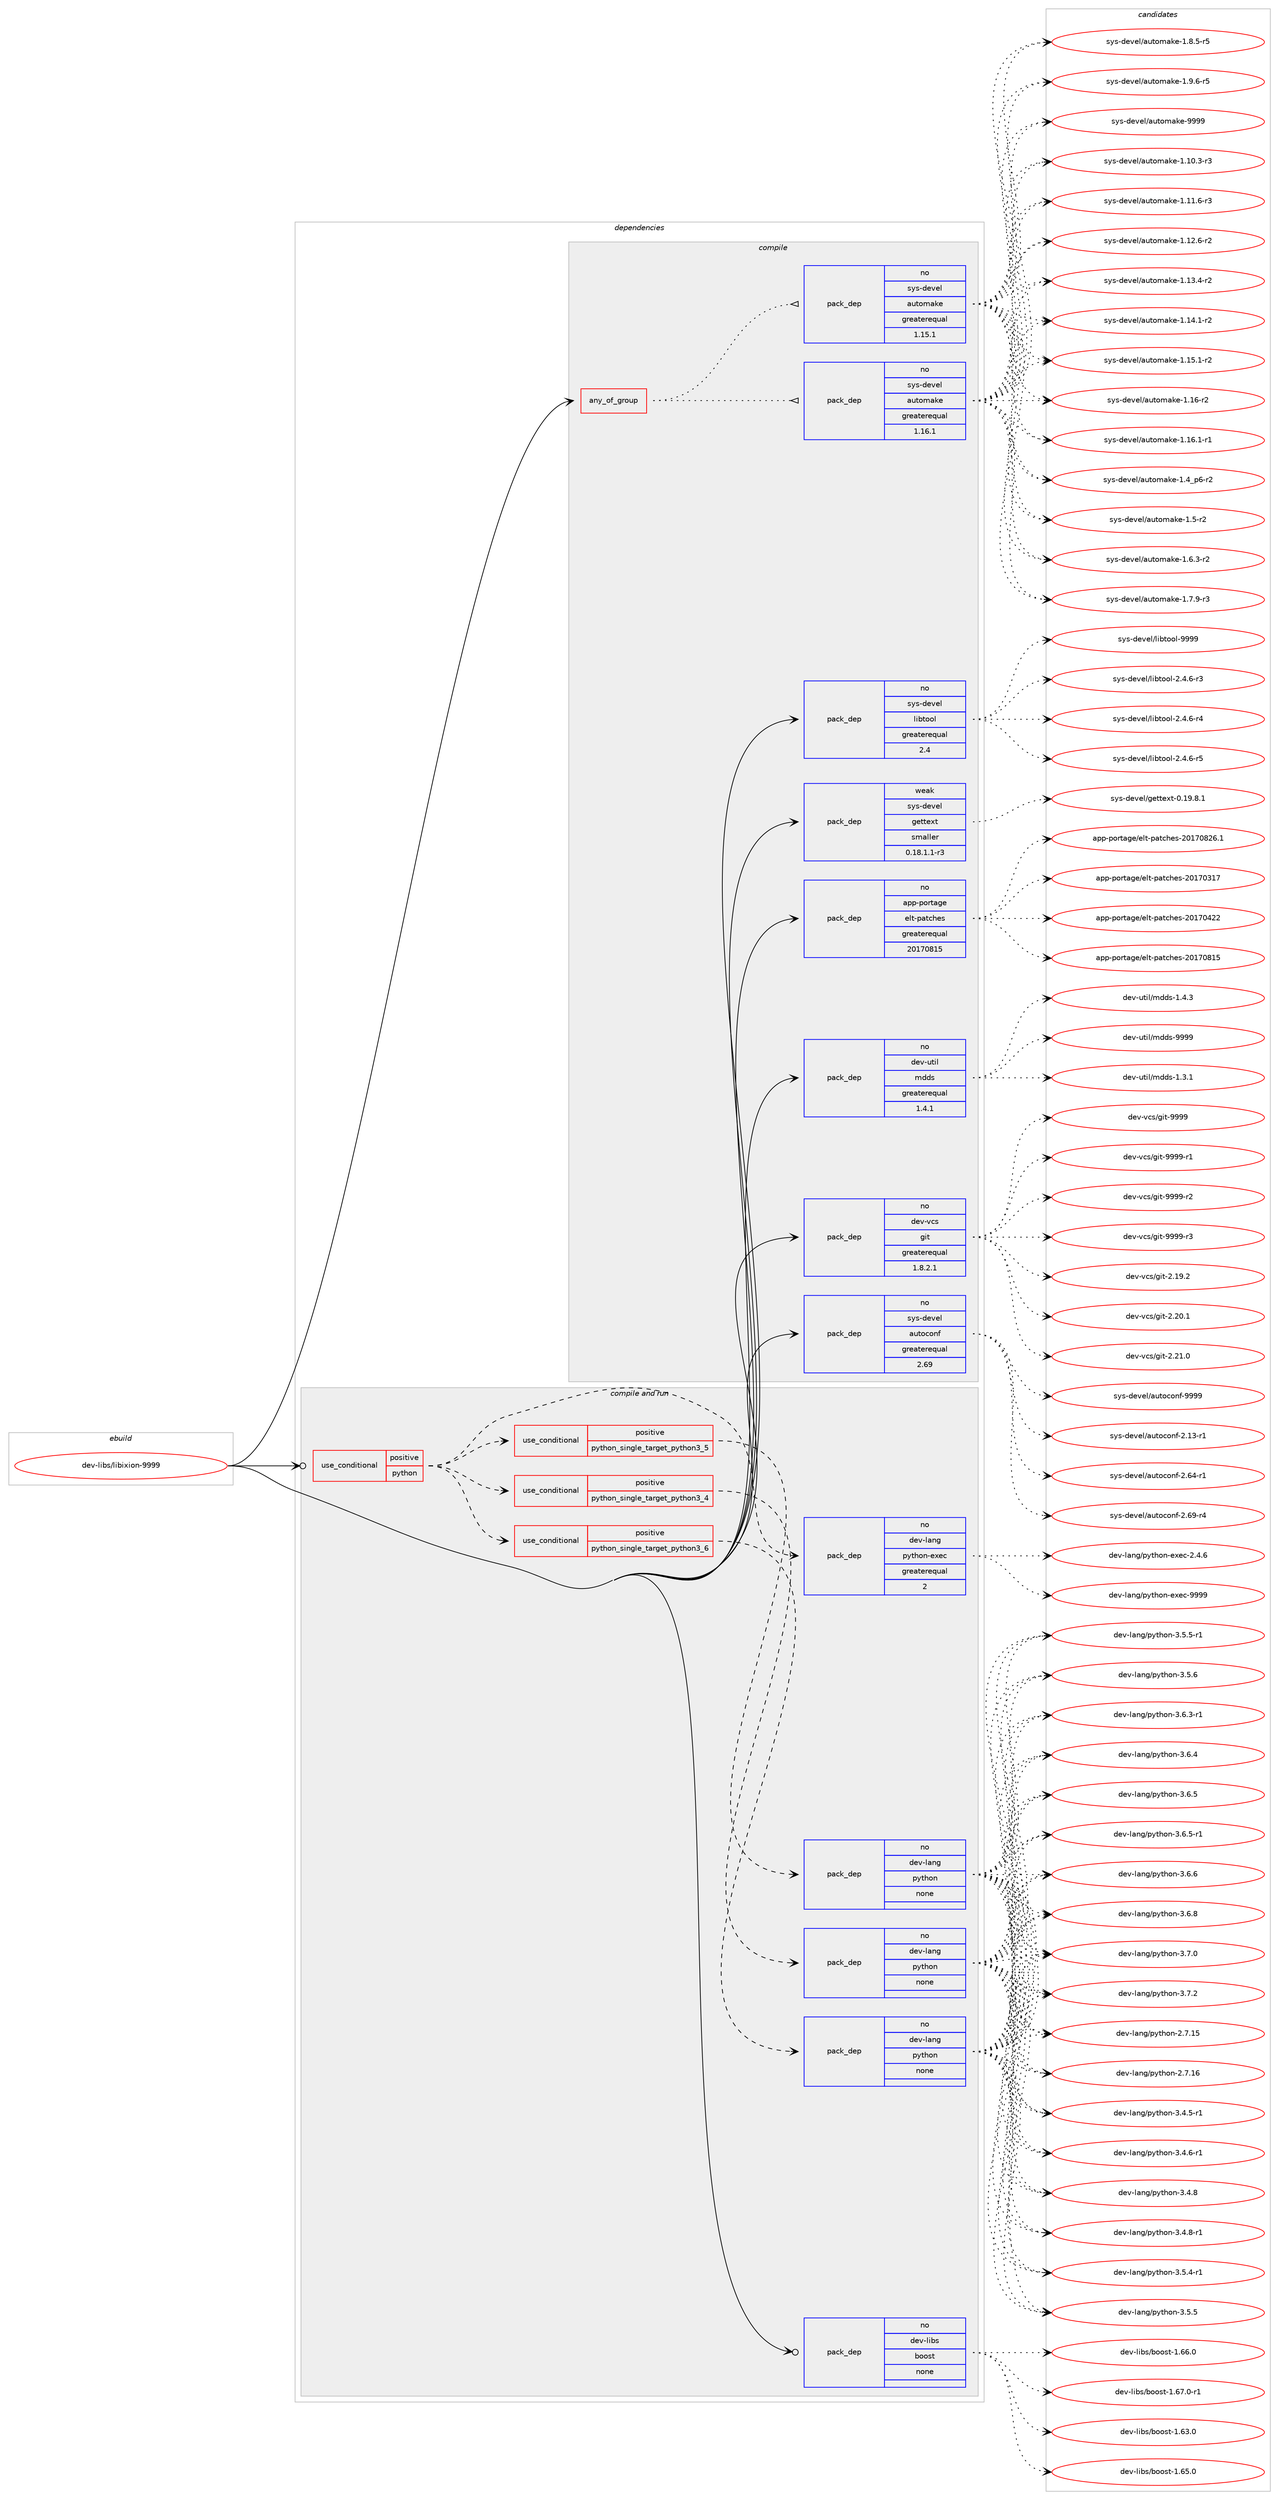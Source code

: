 digraph prolog {

# *************
# Graph options
# *************

newrank=true;
concentrate=true;
compound=true;
graph [rankdir=LR,fontname=Helvetica,fontsize=10,ranksep=1.5];#, ranksep=2.5, nodesep=0.2];
edge  [arrowhead=vee];
node  [fontname=Helvetica,fontsize=10];

# **********
# The ebuild
# **********

subgraph cluster_leftcol {
color=gray;
rank=same;
label=<<i>ebuild</i>>;
id [label="dev-libs/libixion-9999", color=red, width=4, href="../dev-libs/libixion-9999.svg"];
}

# ****************
# The dependencies
# ****************

subgraph cluster_midcol {
color=gray;
label=<<i>dependencies</i>>;
subgraph cluster_compile {
fillcolor="#eeeeee";
style=filled;
label=<<i>compile</i>>;
subgraph any22285 {
dependency1368619 [label=<<TABLE BORDER="0" CELLBORDER="1" CELLSPACING="0" CELLPADDING="4"><TR><TD CELLPADDING="10">any_of_group</TD></TR></TABLE>>, shape=none, color=red];subgraph pack979649 {
dependency1368620 [label=<<TABLE BORDER="0" CELLBORDER="1" CELLSPACING="0" CELLPADDING="4" WIDTH="220"><TR><TD ROWSPAN="6" CELLPADDING="30">pack_dep</TD></TR><TR><TD WIDTH="110">no</TD></TR><TR><TD>sys-devel</TD></TR><TR><TD>automake</TD></TR><TR><TD>greaterequal</TD></TR><TR><TD>1.16.1</TD></TR></TABLE>>, shape=none, color=blue];
}
dependency1368619:e -> dependency1368620:w [weight=20,style="dotted",arrowhead="oinv"];
subgraph pack979650 {
dependency1368621 [label=<<TABLE BORDER="0" CELLBORDER="1" CELLSPACING="0" CELLPADDING="4" WIDTH="220"><TR><TD ROWSPAN="6" CELLPADDING="30">pack_dep</TD></TR><TR><TD WIDTH="110">no</TD></TR><TR><TD>sys-devel</TD></TR><TR><TD>automake</TD></TR><TR><TD>greaterequal</TD></TR><TR><TD>1.15.1</TD></TR></TABLE>>, shape=none, color=blue];
}
dependency1368619:e -> dependency1368621:w [weight=20,style="dotted",arrowhead="oinv"];
}
id:e -> dependency1368619:w [weight=20,style="solid",arrowhead="vee"];
subgraph pack979651 {
dependency1368622 [label=<<TABLE BORDER="0" CELLBORDER="1" CELLSPACING="0" CELLPADDING="4" WIDTH="220"><TR><TD ROWSPAN="6" CELLPADDING="30">pack_dep</TD></TR><TR><TD WIDTH="110">no</TD></TR><TR><TD>app-portage</TD></TR><TR><TD>elt-patches</TD></TR><TR><TD>greaterequal</TD></TR><TR><TD>20170815</TD></TR></TABLE>>, shape=none, color=blue];
}
id:e -> dependency1368622:w [weight=20,style="solid",arrowhead="vee"];
subgraph pack979652 {
dependency1368623 [label=<<TABLE BORDER="0" CELLBORDER="1" CELLSPACING="0" CELLPADDING="4" WIDTH="220"><TR><TD ROWSPAN="6" CELLPADDING="30">pack_dep</TD></TR><TR><TD WIDTH="110">no</TD></TR><TR><TD>dev-util</TD></TR><TR><TD>mdds</TD></TR><TR><TD>greaterequal</TD></TR><TR><TD>1.4.1</TD></TR></TABLE>>, shape=none, color=blue];
}
id:e -> dependency1368623:w [weight=20,style="solid",arrowhead="vee"];
subgraph pack979653 {
dependency1368624 [label=<<TABLE BORDER="0" CELLBORDER="1" CELLSPACING="0" CELLPADDING="4" WIDTH="220"><TR><TD ROWSPAN="6" CELLPADDING="30">pack_dep</TD></TR><TR><TD WIDTH="110">no</TD></TR><TR><TD>dev-vcs</TD></TR><TR><TD>git</TD></TR><TR><TD>greaterequal</TD></TR><TR><TD>1.8.2.1</TD></TR></TABLE>>, shape=none, color=blue];
}
id:e -> dependency1368624:w [weight=20,style="solid",arrowhead="vee"];
subgraph pack979654 {
dependency1368625 [label=<<TABLE BORDER="0" CELLBORDER="1" CELLSPACING="0" CELLPADDING="4" WIDTH="220"><TR><TD ROWSPAN="6" CELLPADDING="30">pack_dep</TD></TR><TR><TD WIDTH="110">no</TD></TR><TR><TD>sys-devel</TD></TR><TR><TD>autoconf</TD></TR><TR><TD>greaterequal</TD></TR><TR><TD>2.69</TD></TR></TABLE>>, shape=none, color=blue];
}
id:e -> dependency1368625:w [weight=20,style="solid",arrowhead="vee"];
subgraph pack979655 {
dependency1368626 [label=<<TABLE BORDER="0" CELLBORDER="1" CELLSPACING="0" CELLPADDING="4" WIDTH="220"><TR><TD ROWSPAN="6" CELLPADDING="30">pack_dep</TD></TR><TR><TD WIDTH="110">no</TD></TR><TR><TD>sys-devel</TD></TR><TR><TD>libtool</TD></TR><TR><TD>greaterequal</TD></TR><TR><TD>2.4</TD></TR></TABLE>>, shape=none, color=blue];
}
id:e -> dependency1368626:w [weight=20,style="solid",arrowhead="vee"];
subgraph pack979656 {
dependency1368627 [label=<<TABLE BORDER="0" CELLBORDER="1" CELLSPACING="0" CELLPADDING="4" WIDTH="220"><TR><TD ROWSPAN="6" CELLPADDING="30">pack_dep</TD></TR><TR><TD WIDTH="110">weak</TD></TR><TR><TD>sys-devel</TD></TR><TR><TD>gettext</TD></TR><TR><TD>smaller</TD></TR><TR><TD>0.18.1.1-r3</TD></TR></TABLE>>, shape=none, color=blue];
}
id:e -> dependency1368627:w [weight=20,style="solid",arrowhead="vee"];
}
subgraph cluster_compileandrun {
fillcolor="#eeeeee";
style=filled;
label=<<i>compile and run</i>>;
subgraph cond366123 {
dependency1368628 [label=<<TABLE BORDER="0" CELLBORDER="1" CELLSPACING="0" CELLPADDING="4"><TR><TD ROWSPAN="3" CELLPADDING="10">use_conditional</TD></TR><TR><TD>positive</TD></TR><TR><TD>python</TD></TR></TABLE>>, shape=none, color=red];
subgraph cond366124 {
dependency1368629 [label=<<TABLE BORDER="0" CELLBORDER="1" CELLSPACING="0" CELLPADDING="4"><TR><TD ROWSPAN="3" CELLPADDING="10">use_conditional</TD></TR><TR><TD>positive</TD></TR><TR><TD>python_single_target_python3_4</TD></TR></TABLE>>, shape=none, color=red];
subgraph pack979657 {
dependency1368630 [label=<<TABLE BORDER="0" CELLBORDER="1" CELLSPACING="0" CELLPADDING="4" WIDTH="220"><TR><TD ROWSPAN="6" CELLPADDING="30">pack_dep</TD></TR><TR><TD WIDTH="110">no</TD></TR><TR><TD>dev-lang</TD></TR><TR><TD>python</TD></TR><TR><TD>none</TD></TR><TR><TD></TD></TR></TABLE>>, shape=none, color=blue];
}
dependency1368629:e -> dependency1368630:w [weight=20,style="dashed",arrowhead="vee"];
}
dependency1368628:e -> dependency1368629:w [weight=20,style="dashed",arrowhead="vee"];
subgraph cond366125 {
dependency1368631 [label=<<TABLE BORDER="0" CELLBORDER="1" CELLSPACING="0" CELLPADDING="4"><TR><TD ROWSPAN="3" CELLPADDING="10">use_conditional</TD></TR><TR><TD>positive</TD></TR><TR><TD>python_single_target_python3_5</TD></TR></TABLE>>, shape=none, color=red];
subgraph pack979658 {
dependency1368632 [label=<<TABLE BORDER="0" CELLBORDER="1" CELLSPACING="0" CELLPADDING="4" WIDTH="220"><TR><TD ROWSPAN="6" CELLPADDING="30">pack_dep</TD></TR><TR><TD WIDTH="110">no</TD></TR><TR><TD>dev-lang</TD></TR><TR><TD>python</TD></TR><TR><TD>none</TD></TR><TR><TD></TD></TR></TABLE>>, shape=none, color=blue];
}
dependency1368631:e -> dependency1368632:w [weight=20,style="dashed",arrowhead="vee"];
}
dependency1368628:e -> dependency1368631:w [weight=20,style="dashed",arrowhead="vee"];
subgraph cond366126 {
dependency1368633 [label=<<TABLE BORDER="0" CELLBORDER="1" CELLSPACING="0" CELLPADDING="4"><TR><TD ROWSPAN="3" CELLPADDING="10">use_conditional</TD></TR><TR><TD>positive</TD></TR><TR><TD>python_single_target_python3_6</TD></TR></TABLE>>, shape=none, color=red];
subgraph pack979659 {
dependency1368634 [label=<<TABLE BORDER="0" CELLBORDER="1" CELLSPACING="0" CELLPADDING="4" WIDTH="220"><TR><TD ROWSPAN="6" CELLPADDING="30">pack_dep</TD></TR><TR><TD WIDTH="110">no</TD></TR><TR><TD>dev-lang</TD></TR><TR><TD>python</TD></TR><TR><TD>none</TD></TR><TR><TD></TD></TR></TABLE>>, shape=none, color=blue];
}
dependency1368633:e -> dependency1368634:w [weight=20,style="dashed",arrowhead="vee"];
}
dependency1368628:e -> dependency1368633:w [weight=20,style="dashed",arrowhead="vee"];
subgraph pack979660 {
dependency1368635 [label=<<TABLE BORDER="0" CELLBORDER="1" CELLSPACING="0" CELLPADDING="4" WIDTH="220"><TR><TD ROWSPAN="6" CELLPADDING="30">pack_dep</TD></TR><TR><TD WIDTH="110">no</TD></TR><TR><TD>dev-lang</TD></TR><TR><TD>python-exec</TD></TR><TR><TD>greaterequal</TD></TR><TR><TD>2</TD></TR></TABLE>>, shape=none, color=blue];
}
dependency1368628:e -> dependency1368635:w [weight=20,style="dashed",arrowhead="vee"];
}
id:e -> dependency1368628:w [weight=20,style="solid",arrowhead="odotvee"];
subgraph pack979661 {
dependency1368636 [label=<<TABLE BORDER="0" CELLBORDER="1" CELLSPACING="0" CELLPADDING="4" WIDTH="220"><TR><TD ROWSPAN="6" CELLPADDING="30">pack_dep</TD></TR><TR><TD WIDTH="110">no</TD></TR><TR><TD>dev-libs</TD></TR><TR><TD>boost</TD></TR><TR><TD>none</TD></TR><TR><TD></TD></TR></TABLE>>, shape=none, color=blue];
}
id:e -> dependency1368636:w [weight=20,style="solid",arrowhead="odotvee"];
}
subgraph cluster_run {
fillcolor="#eeeeee";
style=filled;
label=<<i>run</i>>;
}
}

# **************
# The candidates
# **************

subgraph cluster_choices {
rank=same;
color=gray;
label=<<i>candidates</i>>;

subgraph choice979649 {
color=black;
nodesep=1;
choice11512111545100101118101108479711711611110997107101454946494846514511451 [label="sys-devel/automake-1.10.3-r3", color=red, width=4,href="../sys-devel/automake-1.10.3-r3.svg"];
choice11512111545100101118101108479711711611110997107101454946494946544511451 [label="sys-devel/automake-1.11.6-r3", color=red, width=4,href="../sys-devel/automake-1.11.6-r3.svg"];
choice11512111545100101118101108479711711611110997107101454946495046544511450 [label="sys-devel/automake-1.12.6-r2", color=red, width=4,href="../sys-devel/automake-1.12.6-r2.svg"];
choice11512111545100101118101108479711711611110997107101454946495146524511450 [label="sys-devel/automake-1.13.4-r2", color=red, width=4,href="../sys-devel/automake-1.13.4-r2.svg"];
choice11512111545100101118101108479711711611110997107101454946495246494511450 [label="sys-devel/automake-1.14.1-r2", color=red, width=4,href="../sys-devel/automake-1.14.1-r2.svg"];
choice11512111545100101118101108479711711611110997107101454946495346494511450 [label="sys-devel/automake-1.15.1-r2", color=red, width=4,href="../sys-devel/automake-1.15.1-r2.svg"];
choice1151211154510010111810110847971171161111099710710145494649544511450 [label="sys-devel/automake-1.16-r2", color=red, width=4,href="../sys-devel/automake-1.16-r2.svg"];
choice11512111545100101118101108479711711611110997107101454946495446494511449 [label="sys-devel/automake-1.16.1-r1", color=red, width=4,href="../sys-devel/automake-1.16.1-r1.svg"];
choice115121115451001011181011084797117116111109971071014549465295112544511450 [label="sys-devel/automake-1.4_p6-r2", color=red, width=4,href="../sys-devel/automake-1.4_p6-r2.svg"];
choice11512111545100101118101108479711711611110997107101454946534511450 [label="sys-devel/automake-1.5-r2", color=red, width=4,href="../sys-devel/automake-1.5-r2.svg"];
choice115121115451001011181011084797117116111109971071014549465446514511450 [label="sys-devel/automake-1.6.3-r2", color=red, width=4,href="../sys-devel/automake-1.6.3-r2.svg"];
choice115121115451001011181011084797117116111109971071014549465546574511451 [label="sys-devel/automake-1.7.9-r3", color=red, width=4,href="../sys-devel/automake-1.7.9-r3.svg"];
choice115121115451001011181011084797117116111109971071014549465646534511453 [label="sys-devel/automake-1.8.5-r5", color=red, width=4,href="../sys-devel/automake-1.8.5-r5.svg"];
choice115121115451001011181011084797117116111109971071014549465746544511453 [label="sys-devel/automake-1.9.6-r5", color=red, width=4,href="../sys-devel/automake-1.9.6-r5.svg"];
choice115121115451001011181011084797117116111109971071014557575757 [label="sys-devel/automake-9999", color=red, width=4,href="../sys-devel/automake-9999.svg"];
dependency1368620:e -> choice11512111545100101118101108479711711611110997107101454946494846514511451:w [style=dotted,weight="100"];
dependency1368620:e -> choice11512111545100101118101108479711711611110997107101454946494946544511451:w [style=dotted,weight="100"];
dependency1368620:e -> choice11512111545100101118101108479711711611110997107101454946495046544511450:w [style=dotted,weight="100"];
dependency1368620:e -> choice11512111545100101118101108479711711611110997107101454946495146524511450:w [style=dotted,weight="100"];
dependency1368620:e -> choice11512111545100101118101108479711711611110997107101454946495246494511450:w [style=dotted,weight="100"];
dependency1368620:e -> choice11512111545100101118101108479711711611110997107101454946495346494511450:w [style=dotted,weight="100"];
dependency1368620:e -> choice1151211154510010111810110847971171161111099710710145494649544511450:w [style=dotted,weight="100"];
dependency1368620:e -> choice11512111545100101118101108479711711611110997107101454946495446494511449:w [style=dotted,weight="100"];
dependency1368620:e -> choice115121115451001011181011084797117116111109971071014549465295112544511450:w [style=dotted,weight="100"];
dependency1368620:e -> choice11512111545100101118101108479711711611110997107101454946534511450:w [style=dotted,weight="100"];
dependency1368620:e -> choice115121115451001011181011084797117116111109971071014549465446514511450:w [style=dotted,weight="100"];
dependency1368620:e -> choice115121115451001011181011084797117116111109971071014549465546574511451:w [style=dotted,weight="100"];
dependency1368620:e -> choice115121115451001011181011084797117116111109971071014549465646534511453:w [style=dotted,weight="100"];
dependency1368620:e -> choice115121115451001011181011084797117116111109971071014549465746544511453:w [style=dotted,weight="100"];
dependency1368620:e -> choice115121115451001011181011084797117116111109971071014557575757:w [style=dotted,weight="100"];
}
subgraph choice979650 {
color=black;
nodesep=1;
choice11512111545100101118101108479711711611110997107101454946494846514511451 [label="sys-devel/automake-1.10.3-r3", color=red, width=4,href="../sys-devel/automake-1.10.3-r3.svg"];
choice11512111545100101118101108479711711611110997107101454946494946544511451 [label="sys-devel/automake-1.11.6-r3", color=red, width=4,href="../sys-devel/automake-1.11.6-r3.svg"];
choice11512111545100101118101108479711711611110997107101454946495046544511450 [label="sys-devel/automake-1.12.6-r2", color=red, width=4,href="../sys-devel/automake-1.12.6-r2.svg"];
choice11512111545100101118101108479711711611110997107101454946495146524511450 [label="sys-devel/automake-1.13.4-r2", color=red, width=4,href="../sys-devel/automake-1.13.4-r2.svg"];
choice11512111545100101118101108479711711611110997107101454946495246494511450 [label="sys-devel/automake-1.14.1-r2", color=red, width=4,href="../sys-devel/automake-1.14.1-r2.svg"];
choice11512111545100101118101108479711711611110997107101454946495346494511450 [label="sys-devel/automake-1.15.1-r2", color=red, width=4,href="../sys-devel/automake-1.15.1-r2.svg"];
choice1151211154510010111810110847971171161111099710710145494649544511450 [label="sys-devel/automake-1.16-r2", color=red, width=4,href="../sys-devel/automake-1.16-r2.svg"];
choice11512111545100101118101108479711711611110997107101454946495446494511449 [label="sys-devel/automake-1.16.1-r1", color=red, width=4,href="../sys-devel/automake-1.16.1-r1.svg"];
choice115121115451001011181011084797117116111109971071014549465295112544511450 [label="sys-devel/automake-1.4_p6-r2", color=red, width=4,href="../sys-devel/automake-1.4_p6-r2.svg"];
choice11512111545100101118101108479711711611110997107101454946534511450 [label="sys-devel/automake-1.5-r2", color=red, width=4,href="../sys-devel/automake-1.5-r2.svg"];
choice115121115451001011181011084797117116111109971071014549465446514511450 [label="sys-devel/automake-1.6.3-r2", color=red, width=4,href="../sys-devel/automake-1.6.3-r2.svg"];
choice115121115451001011181011084797117116111109971071014549465546574511451 [label="sys-devel/automake-1.7.9-r3", color=red, width=4,href="../sys-devel/automake-1.7.9-r3.svg"];
choice115121115451001011181011084797117116111109971071014549465646534511453 [label="sys-devel/automake-1.8.5-r5", color=red, width=4,href="../sys-devel/automake-1.8.5-r5.svg"];
choice115121115451001011181011084797117116111109971071014549465746544511453 [label="sys-devel/automake-1.9.6-r5", color=red, width=4,href="../sys-devel/automake-1.9.6-r5.svg"];
choice115121115451001011181011084797117116111109971071014557575757 [label="sys-devel/automake-9999", color=red, width=4,href="../sys-devel/automake-9999.svg"];
dependency1368621:e -> choice11512111545100101118101108479711711611110997107101454946494846514511451:w [style=dotted,weight="100"];
dependency1368621:e -> choice11512111545100101118101108479711711611110997107101454946494946544511451:w [style=dotted,weight="100"];
dependency1368621:e -> choice11512111545100101118101108479711711611110997107101454946495046544511450:w [style=dotted,weight="100"];
dependency1368621:e -> choice11512111545100101118101108479711711611110997107101454946495146524511450:w [style=dotted,weight="100"];
dependency1368621:e -> choice11512111545100101118101108479711711611110997107101454946495246494511450:w [style=dotted,weight="100"];
dependency1368621:e -> choice11512111545100101118101108479711711611110997107101454946495346494511450:w [style=dotted,weight="100"];
dependency1368621:e -> choice1151211154510010111810110847971171161111099710710145494649544511450:w [style=dotted,weight="100"];
dependency1368621:e -> choice11512111545100101118101108479711711611110997107101454946495446494511449:w [style=dotted,weight="100"];
dependency1368621:e -> choice115121115451001011181011084797117116111109971071014549465295112544511450:w [style=dotted,weight="100"];
dependency1368621:e -> choice11512111545100101118101108479711711611110997107101454946534511450:w [style=dotted,weight="100"];
dependency1368621:e -> choice115121115451001011181011084797117116111109971071014549465446514511450:w [style=dotted,weight="100"];
dependency1368621:e -> choice115121115451001011181011084797117116111109971071014549465546574511451:w [style=dotted,weight="100"];
dependency1368621:e -> choice115121115451001011181011084797117116111109971071014549465646534511453:w [style=dotted,weight="100"];
dependency1368621:e -> choice115121115451001011181011084797117116111109971071014549465746544511453:w [style=dotted,weight="100"];
dependency1368621:e -> choice115121115451001011181011084797117116111109971071014557575757:w [style=dotted,weight="100"];
}
subgraph choice979651 {
color=black;
nodesep=1;
choice97112112451121111141169710310147101108116451129711699104101115455048495548514955 [label="app-portage/elt-patches-20170317", color=red, width=4,href="../app-portage/elt-patches-20170317.svg"];
choice97112112451121111141169710310147101108116451129711699104101115455048495548525050 [label="app-portage/elt-patches-20170422", color=red, width=4,href="../app-portage/elt-patches-20170422.svg"];
choice97112112451121111141169710310147101108116451129711699104101115455048495548564953 [label="app-portage/elt-patches-20170815", color=red, width=4,href="../app-portage/elt-patches-20170815.svg"];
choice971121124511211111411697103101471011081164511297116991041011154550484955485650544649 [label="app-portage/elt-patches-20170826.1", color=red, width=4,href="../app-portage/elt-patches-20170826.1.svg"];
dependency1368622:e -> choice97112112451121111141169710310147101108116451129711699104101115455048495548514955:w [style=dotted,weight="100"];
dependency1368622:e -> choice97112112451121111141169710310147101108116451129711699104101115455048495548525050:w [style=dotted,weight="100"];
dependency1368622:e -> choice97112112451121111141169710310147101108116451129711699104101115455048495548564953:w [style=dotted,weight="100"];
dependency1368622:e -> choice971121124511211111411697103101471011081164511297116991041011154550484955485650544649:w [style=dotted,weight="100"];
}
subgraph choice979652 {
color=black;
nodesep=1;
choice1001011184511711610510847109100100115454946514649 [label="dev-util/mdds-1.3.1", color=red, width=4,href="../dev-util/mdds-1.3.1.svg"];
choice1001011184511711610510847109100100115454946524651 [label="dev-util/mdds-1.4.3", color=red, width=4,href="../dev-util/mdds-1.4.3.svg"];
choice10010111845117116105108471091001001154557575757 [label="dev-util/mdds-9999", color=red, width=4,href="../dev-util/mdds-9999.svg"];
dependency1368623:e -> choice1001011184511711610510847109100100115454946514649:w [style=dotted,weight="100"];
dependency1368623:e -> choice1001011184511711610510847109100100115454946524651:w [style=dotted,weight="100"];
dependency1368623:e -> choice10010111845117116105108471091001001154557575757:w [style=dotted,weight="100"];
}
subgraph choice979653 {
color=black;
nodesep=1;
choice10010111845118991154710310511645504649574650 [label="dev-vcs/git-2.19.2", color=red, width=4,href="../dev-vcs/git-2.19.2.svg"];
choice10010111845118991154710310511645504650484649 [label="dev-vcs/git-2.20.1", color=red, width=4,href="../dev-vcs/git-2.20.1.svg"];
choice10010111845118991154710310511645504650494648 [label="dev-vcs/git-2.21.0", color=red, width=4,href="../dev-vcs/git-2.21.0.svg"];
choice1001011184511899115471031051164557575757 [label="dev-vcs/git-9999", color=red, width=4,href="../dev-vcs/git-9999.svg"];
choice10010111845118991154710310511645575757574511449 [label="dev-vcs/git-9999-r1", color=red, width=4,href="../dev-vcs/git-9999-r1.svg"];
choice10010111845118991154710310511645575757574511450 [label="dev-vcs/git-9999-r2", color=red, width=4,href="../dev-vcs/git-9999-r2.svg"];
choice10010111845118991154710310511645575757574511451 [label="dev-vcs/git-9999-r3", color=red, width=4,href="../dev-vcs/git-9999-r3.svg"];
dependency1368624:e -> choice10010111845118991154710310511645504649574650:w [style=dotted,weight="100"];
dependency1368624:e -> choice10010111845118991154710310511645504650484649:w [style=dotted,weight="100"];
dependency1368624:e -> choice10010111845118991154710310511645504650494648:w [style=dotted,weight="100"];
dependency1368624:e -> choice1001011184511899115471031051164557575757:w [style=dotted,weight="100"];
dependency1368624:e -> choice10010111845118991154710310511645575757574511449:w [style=dotted,weight="100"];
dependency1368624:e -> choice10010111845118991154710310511645575757574511450:w [style=dotted,weight="100"];
dependency1368624:e -> choice10010111845118991154710310511645575757574511451:w [style=dotted,weight="100"];
}
subgraph choice979654 {
color=black;
nodesep=1;
choice1151211154510010111810110847971171161119911111010245504649514511449 [label="sys-devel/autoconf-2.13-r1", color=red, width=4,href="../sys-devel/autoconf-2.13-r1.svg"];
choice1151211154510010111810110847971171161119911111010245504654524511449 [label="sys-devel/autoconf-2.64-r1", color=red, width=4,href="../sys-devel/autoconf-2.64-r1.svg"];
choice1151211154510010111810110847971171161119911111010245504654574511452 [label="sys-devel/autoconf-2.69-r4", color=red, width=4,href="../sys-devel/autoconf-2.69-r4.svg"];
choice115121115451001011181011084797117116111991111101024557575757 [label="sys-devel/autoconf-9999", color=red, width=4,href="../sys-devel/autoconf-9999.svg"];
dependency1368625:e -> choice1151211154510010111810110847971171161119911111010245504649514511449:w [style=dotted,weight="100"];
dependency1368625:e -> choice1151211154510010111810110847971171161119911111010245504654524511449:w [style=dotted,weight="100"];
dependency1368625:e -> choice1151211154510010111810110847971171161119911111010245504654574511452:w [style=dotted,weight="100"];
dependency1368625:e -> choice115121115451001011181011084797117116111991111101024557575757:w [style=dotted,weight="100"];
}
subgraph choice979655 {
color=black;
nodesep=1;
choice1151211154510010111810110847108105981161111111084550465246544511451 [label="sys-devel/libtool-2.4.6-r3", color=red, width=4,href="../sys-devel/libtool-2.4.6-r3.svg"];
choice1151211154510010111810110847108105981161111111084550465246544511452 [label="sys-devel/libtool-2.4.6-r4", color=red, width=4,href="../sys-devel/libtool-2.4.6-r4.svg"];
choice1151211154510010111810110847108105981161111111084550465246544511453 [label="sys-devel/libtool-2.4.6-r5", color=red, width=4,href="../sys-devel/libtool-2.4.6-r5.svg"];
choice1151211154510010111810110847108105981161111111084557575757 [label="sys-devel/libtool-9999", color=red, width=4,href="../sys-devel/libtool-9999.svg"];
dependency1368626:e -> choice1151211154510010111810110847108105981161111111084550465246544511451:w [style=dotted,weight="100"];
dependency1368626:e -> choice1151211154510010111810110847108105981161111111084550465246544511452:w [style=dotted,weight="100"];
dependency1368626:e -> choice1151211154510010111810110847108105981161111111084550465246544511453:w [style=dotted,weight="100"];
dependency1368626:e -> choice1151211154510010111810110847108105981161111111084557575757:w [style=dotted,weight="100"];
}
subgraph choice979656 {
color=black;
nodesep=1;
choice1151211154510010111810110847103101116116101120116454846495746564649 [label="sys-devel/gettext-0.19.8.1", color=red, width=4,href="../sys-devel/gettext-0.19.8.1.svg"];
dependency1368627:e -> choice1151211154510010111810110847103101116116101120116454846495746564649:w [style=dotted,weight="100"];
}
subgraph choice979657 {
color=black;
nodesep=1;
choice10010111845108971101034711212111610411111045504655464953 [label="dev-lang/python-2.7.15", color=red, width=4,href="../dev-lang/python-2.7.15.svg"];
choice10010111845108971101034711212111610411111045504655464954 [label="dev-lang/python-2.7.16", color=red, width=4,href="../dev-lang/python-2.7.16.svg"];
choice1001011184510897110103471121211161041111104551465246534511449 [label="dev-lang/python-3.4.5-r1", color=red, width=4,href="../dev-lang/python-3.4.5-r1.svg"];
choice1001011184510897110103471121211161041111104551465246544511449 [label="dev-lang/python-3.4.6-r1", color=red, width=4,href="../dev-lang/python-3.4.6-r1.svg"];
choice100101118451089711010347112121116104111110455146524656 [label="dev-lang/python-3.4.8", color=red, width=4,href="../dev-lang/python-3.4.8.svg"];
choice1001011184510897110103471121211161041111104551465246564511449 [label="dev-lang/python-3.4.8-r1", color=red, width=4,href="../dev-lang/python-3.4.8-r1.svg"];
choice1001011184510897110103471121211161041111104551465346524511449 [label="dev-lang/python-3.5.4-r1", color=red, width=4,href="../dev-lang/python-3.5.4-r1.svg"];
choice100101118451089711010347112121116104111110455146534653 [label="dev-lang/python-3.5.5", color=red, width=4,href="../dev-lang/python-3.5.5.svg"];
choice1001011184510897110103471121211161041111104551465346534511449 [label="dev-lang/python-3.5.5-r1", color=red, width=4,href="../dev-lang/python-3.5.5-r1.svg"];
choice100101118451089711010347112121116104111110455146534654 [label="dev-lang/python-3.5.6", color=red, width=4,href="../dev-lang/python-3.5.6.svg"];
choice1001011184510897110103471121211161041111104551465446514511449 [label="dev-lang/python-3.6.3-r1", color=red, width=4,href="../dev-lang/python-3.6.3-r1.svg"];
choice100101118451089711010347112121116104111110455146544652 [label="dev-lang/python-3.6.4", color=red, width=4,href="../dev-lang/python-3.6.4.svg"];
choice100101118451089711010347112121116104111110455146544653 [label="dev-lang/python-3.6.5", color=red, width=4,href="../dev-lang/python-3.6.5.svg"];
choice1001011184510897110103471121211161041111104551465446534511449 [label="dev-lang/python-3.6.5-r1", color=red, width=4,href="../dev-lang/python-3.6.5-r1.svg"];
choice100101118451089711010347112121116104111110455146544654 [label="dev-lang/python-3.6.6", color=red, width=4,href="../dev-lang/python-3.6.6.svg"];
choice100101118451089711010347112121116104111110455146544656 [label="dev-lang/python-3.6.8", color=red, width=4,href="../dev-lang/python-3.6.8.svg"];
choice100101118451089711010347112121116104111110455146554648 [label="dev-lang/python-3.7.0", color=red, width=4,href="../dev-lang/python-3.7.0.svg"];
choice100101118451089711010347112121116104111110455146554650 [label="dev-lang/python-3.7.2", color=red, width=4,href="../dev-lang/python-3.7.2.svg"];
dependency1368630:e -> choice10010111845108971101034711212111610411111045504655464953:w [style=dotted,weight="100"];
dependency1368630:e -> choice10010111845108971101034711212111610411111045504655464954:w [style=dotted,weight="100"];
dependency1368630:e -> choice1001011184510897110103471121211161041111104551465246534511449:w [style=dotted,weight="100"];
dependency1368630:e -> choice1001011184510897110103471121211161041111104551465246544511449:w [style=dotted,weight="100"];
dependency1368630:e -> choice100101118451089711010347112121116104111110455146524656:w [style=dotted,weight="100"];
dependency1368630:e -> choice1001011184510897110103471121211161041111104551465246564511449:w [style=dotted,weight="100"];
dependency1368630:e -> choice1001011184510897110103471121211161041111104551465346524511449:w [style=dotted,weight="100"];
dependency1368630:e -> choice100101118451089711010347112121116104111110455146534653:w [style=dotted,weight="100"];
dependency1368630:e -> choice1001011184510897110103471121211161041111104551465346534511449:w [style=dotted,weight="100"];
dependency1368630:e -> choice100101118451089711010347112121116104111110455146534654:w [style=dotted,weight="100"];
dependency1368630:e -> choice1001011184510897110103471121211161041111104551465446514511449:w [style=dotted,weight="100"];
dependency1368630:e -> choice100101118451089711010347112121116104111110455146544652:w [style=dotted,weight="100"];
dependency1368630:e -> choice100101118451089711010347112121116104111110455146544653:w [style=dotted,weight="100"];
dependency1368630:e -> choice1001011184510897110103471121211161041111104551465446534511449:w [style=dotted,weight="100"];
dependency1368630:e -> choice100101118451089711010347112121116104111110455146544654:w [style=dotted,weight="100"];
dependency1368630:e -> choice100101118451089711010347112121116104111110455146544656:w [style=dotted,weight="100"];
dependency1368630:e -> choice100101118451089711010347112121116104111110455146554648:w [style=dotted,weight="100"];
dependency1368630:e -> choice100101118451089711010347112121116104111110455146554650:w [style=dotted,weight="100"];
}
subgraph choice979658 {
color=black;
nodesep=1;
choice10010111845108971101034711212111610411111045504655464953 [label="dev-lang/python-2.7.15", color=red, width=4,href="../dev-lang/python-2.7.15.svg"];
choice10010111845108971101034711212111610411111045504655464954 [label="dev-lang/python-2.7.16", color=red, width=4,href="../dev-lang/python-2.7.16.svg"];
choice1001011184510897110103471121211161041111104551465246534511449 [label="dev-lang/python-3.4.5-r1", color=red, width=4,href="../dev-lang/python-3.4.5-r1.svg"];
choice1001011184510897110103471121211161041111104551465246544511449 [label="dev-lang/python-3.4.6-r1", color=red, width=4,href="../dev-lang/python-3.4.6-r1.svg"];
choice100101118451089711010347112121116104111110455146524656 [label="dev-lang/python-3.4.8", color=red, width=4,href="../dev-lang/python-3.4.8.svg"];
choice1001011184510897110103471121211161041111104551465246564511449 [label="dev-lang/python-3.4.8-r1", color=red, width=4,href="../dev-lang/python-3.4.8-r1.svg"];
choice1001011184510897110103471121211161041111104551465346524511449 [label="dev-lang/python-3.5.4-r1", color=red, width=4,href="../dev-lang/python-3.5.4-r1.svg"];
choice100101118451089711010347112121116104111110455146534653 [label="dev-lang/python-3.5.5", color=red, width=4,href="../dev-lang/python-3.5.5.svg"];
choice1001011184510897110103471121211161041111104551465346534511449 [label="dev-lang/python-3.5.5-r1", color=red, width=4,href="../dev-lang/python-3.5.5-r1.svg"];
choice100101118451089711010347112121116104111110455146534654 [label="dev-lang/python-3.5.6", color=red, width=4,href="../dev-lang/python-3.5.6.svg"];
choice1001011184510897110103471121211161041111104551465446514511449 [label="dev-lang/python-3.6.3-r1", color=red, width=4,href="../dev-lang/python-3.6.3-r1.svg"];
choice100101118451089711010347112121116104111110455146544652 [label="dev-lang/python-3.6.4", color=red, width=4,href="../dev-lang/python-3.6.4.svg"];
choice100101118451089711010347112121116104111110455146544653 [label="dev-lang/python-3.6.5", color=red, width=4,href="../dev-lang/python-3.6.5.svg"];
choice1001011184510897110103471121211161041111104551465446534511449 [label="dev-lang/python-3.6.5-r1", color=red, width=4,href="../dev-lang/python-3.6.5-r1.svg"];
choice100101118451089711010347112121116104111110455146544654 [label="dev-lang/python-3.6.6", color=red, width=4,href="../dev-lang/python-3.6.6.svg"];
choice100101118451089711010347112121116104111110455146544656 [label="dev-lang/python-3.6.8", color=red, width=4,href="../dev-lang/python-3.6.8.svg"];
choice100101118451089711010347112121116104111110455146554648 [label="dev-lang/python-3.7.0", color=red, width=4,href="../dev-lang/python-3.7.0.svg"];
choice100101118451089711010347112121116104111110455146554650 [label="dev-lang/python-3.7.2", color=red, width=4,href="../dev-lang/python-3.7.2.svg"];
dependency1368632:e -> choice10010111845108971101034711212111610411111045504655464953:w [style=dotted,weight="100"];
dependency1368632:e -> choice10010111845108971101034711212111610411111045504655464954:w [style=dotted,weight="100"];
dependency1368632:e -> choice1001011184510897110103471121211161041111104551465246534511449:w [style=dotted,weight="100"];
dependency1368632:e -> choice1001011184510897110103471121211161041111104551465246544511449:w [style=dotted,weight="100"];
dependency1368632:e -> choice100101118451089711010347112121116104111110455146524656:w [style=dotted,weight="100"];
dependency1368632:e -> choice1001011184510897110103471121211161041111104551465246564511449:w [style=dotted,weight="100"];
dependency1368632:e -> choice1001011184510897110103471121211161041111104551465346524511449:w [style=dotted,weight="100"];
dependency1368632:e -> choice100101118451089711010347112121116104111110455146534653:w [style=dotted,weight="100"];
dependency1368632:e -> choice1001011184510897110103471121211161041111104551465346534511449:w [style=dotted,weight="100"];
dependency1368632:e -> choice100101118451089711010347112121116104111110455146534654:w [style=dotted,weight="100"];
dependency1368632:e -> choice1001011184510897110103471121211161041111104551465446514511449:w [style=dotted,weight="100"];
dependency1368632:e -> choice100101118451089711010347112121116104111110455146544652:w [style=dotted,weight="100"];
dependency1368632:e -> choice100101118451089711010347112121116104111110455146544653:w [style=dotted,weight="100"];
dependency1368632:e -> choice1001011184510897110103471121211161041111104551465446534511449:w [style=dotted,weight="100"];
dependency1368632:e -> choice100101118451089711010347112121116104111110455146544654:w [style=dotted,weight="100"];
dependency1368632:e -> choice100101118451089711010347112121116104111110455146544656:w [style=dotted,weight="100"];
dependency1368632:e -> choice100101118451089711010347112121116104111110455146554648:w [style=dotted,weight="100"];
dependency1368632:e -> choice100101118451089711010347112121116104111110455146554650:w [style=dotted,weight="100"];
}
subgraph choice979659 {
color=black;
nodesep=1;
choice10010111845108971101034711212111610411111045504655464953 [label="dev-lang/python-2.7.15", color=red, width=4,href="../dev-lang/python-2.7.15.svg"];
choice10010111845108971101034711212111610411111045504655464954 [label="dev-lang/python-2.7.16", color=red, width=4,href="../dev-lang/python-2.7.16.svg"];
choice1001011184510897110103471121211161041111104551465246534511449 [label="dev-lang/python-3.4.5-r1", color=red, width=4,href="../dev-lang/python-3.4.5-r1.svg"];
choice1001011184510897110103471121211161041111104551465246544511449 [label="dev-lang/python-3.4.6-r1", color=red, width=4,href="../dev-lang/python-3.4.6-r1.svg"];
choice100101118451089711010347112121116104111110455146524656 [label="dev-lang/python-3.4.8", color=red, width=4,href="../dev-lang/python-3.4.8.svg"];
choice1001011184510897110103471121211161041111104551465246564511449 [label="dev-lang/python-3.4.8-r1", color=red, width=4,href="../dev-lang/python-3.4.8-r1.svg"];
choice1001011184510897110103471121211161041111104551465346524511449 [label="dev-lang/python-3.5.4-r1", color=red, width=4,href="../dev-lang/python-3.5.4-r1.svg"];
choice100101118451089711010347112121116104111110455146534653 [label="dev-lang/python-3.5.5", color=red, width=4,href="../dev-lang/python-3.5.5.svg"];
choice1001011184510897110103471121211161041111104551465346534511449 [label="dev-lang/python-3.5.5-r1", color=red, width=4,href="../dev-lang/python-3.5.5-r1.svg"];
choice100101118451089711010347112121116104111110455146534654 [label="dev-lang/python-3.5.6", color=red, width=4,href="../dev-lang/python-3.5.6.svg"];
choice1001011184510897110103471121211161041111104551465446514511449 [label="dev-lang/python-3.6.3-r1", color=red, width=4,href="../dev-lang/python-3.6.3-r1.svg"];
choice100101118451089711010347112121116104111110455146544652 [label="dev-lang/python-3.6.4", color=red, width=4,href="../dev-lang/python-3.6.4.svg"];
choice100101118451089711010347112121116104111110455146544653 [label="dev-lang/python-3.6.5", color=red, width=4,href="../dev-lang/python-3.6.5.svg"];
choice1001011184510897110103471121211161041111104551465446534511449 [label="dev-lang/python-3.6.5-r1", color=red, width=4,href="../dev-lang/python-3.6.5-r1.svg"];
choice100101118451089711010347112121116104111110455146544654 [label="dev-lang/python-3.6.6", color=red, width=4,href="../dev-lang/python-3.6.6.svg"];
choice100101118451089711010347112121116104111110455146544656 [label="dev-lang/python-3.6.8", color=red, width=4,href="../dev-lang/python-3.6.8.svg"];
choice100101118451089711010347112121116104111110455146554648 [label="dev-lang/python-3.7.0", color=red, width=4,href="../dev-lang/python-3.7.0.svg"];
choice100101118451089711010347112121116104111110455146554650 [label="dev-lang/python-3.7.2", color=red, width=4,href="../dev-lang/python-3.7.2.svg"];
dependency1368634:e -> choice10010111845108971101034711212111610411111045504655464953:w [style=dotted,weight="100"];
dependency1368634:e -> choice10010111845108971101034711212111610411111045504655464954:w [style=dotted,weight="100"];
dependency1368634:e -> choice1001011184510897110103471121211161041111104551465246534511449:w [style=dotted,weight="100"];
dependency1368634:e -> choice1001011184510897110103471121211161041111104551465246544511449:w [style=dotted,weight="100"];
dependency1368634:e -> choice100101118451089711010347112121116104111110455146524656:w [style=dotted,weight="100"];
dependency1368634:e -> choice1001011184510897110103471121211161041111104551465246564511449:w [style=dotted,weight="100"];
dependency1368634:e -> choice1001011184510897110103471121211161041111104551465346524511449:w [style=dotted,weight="100"];
dependency1368634:e -> choice100101118451089711010347112121116104111110455146534653:w [style=dotted,weight="100"];
dependency1368634:e -> choice1001011184510897110103471121211161041111104551465346534511449:w [style=dotted,weight="100"];
dependency1368634:e -> choice100101118451089711010347112121116104111110455146534654:w [style=dotted,weight="100"];
dependency1368634:e -> choice1001011184510897110103471121211161041111104551465446514511449:w [style=dotted,weight="100"];
dependency1368634:e -> choice100101118451089711010347112121116104111110455146544652:w [style=dotted,weight="100"];
dependency1368634:e -> choice100101118451089711010347112121116104111110455146544653:w [style=dotted,weight="100"];
dependency1368634:e -> choice1001011184510897110103471121211161041111104551465446534511449:w [style=dotted,weight="100"];
dependency1368634:e -> choice100101118451089711010347112121116104111110455146544654:w [style=dotted,weight="100"];
dependency1368634:e -> choice100101118451089711010347112121116104111110455146544656:w [style=dotted,weight="100"];
dependency1368634:e -> choice100101118451089711010347112121116104111110455146554648:w [style=dotted,weight="100"];
dependency1368634:e -> choice100101118451089711010347112121116104111110455146554650:w [style=dotted,weight="100"];
}
subgraph choice979660 {
color=black;
nodesep=1;
choice1001011184510897110103471121211161041111104510112010199455046524654 [label="dev-lang/python-exec-2.4.6", color=red, width=4,href="../dev-lang/python-exec-2.4.6.svg"];
choice10010111845108971101034711212111610411111045101120101994557575757 [label="dev-lang/python-exec-9999", color=red, width=4,href="../dev-lang/python-exec-9999.svg"];
dependency1368635:e -> choice1001011184510897110103471121211161041111104510112010199455046524654:w [style=dotted,weight="100"];
dependency1368635:e -> choice10010111845108971101034711212111610411111045101120101994557575757:w [style=dotted,weight="100"];
}
subgraph choice979661 {
color=black;
nodesep=1;
choice1001011184510810598115479811111111511645494654514648 [label="dev-libs/boost-1.63.0", color=red, width=4,href="../dev-libs/boost-1.63.0.svg"];
choice1001011184510810598115479811111111511645494654534648 [label="dev-libs/boost-1.65.0", color=red, width=4,href="../dev-libs/boost-1.65.0.svg"];
choice1001011184510810598115479811111111511645494654544648 [label="dev-libs/boost-1.66.0", color=red, width=4,href="../dev-libs/boost-1.66.0.svg"];
choice10010111845108105981154798111111115116454946545546484511449 [label="dev-libs/boost-1.67.0-r1", color=red, width=4,href="../dev-libs/boost-1.67.0-r1.svg"];
dependency1368636:e -> choice1001011184510810598115479811111111511645494654514648:w [style=dotted,weight="100"];
dependency1368636:e -> choice1001011184510810598115479811111111511645494654534648:w [style=dotted,weight="100"];
dependency1368636:e -> choice1001011184510810598115479811111111511645494654544648:w [style=dotted,weight="100"];
dependency1368636:e -> choice10010111845108105981154798111111115116454946545546484511449:w [style=dotted,weight="100"];
}
}

}

